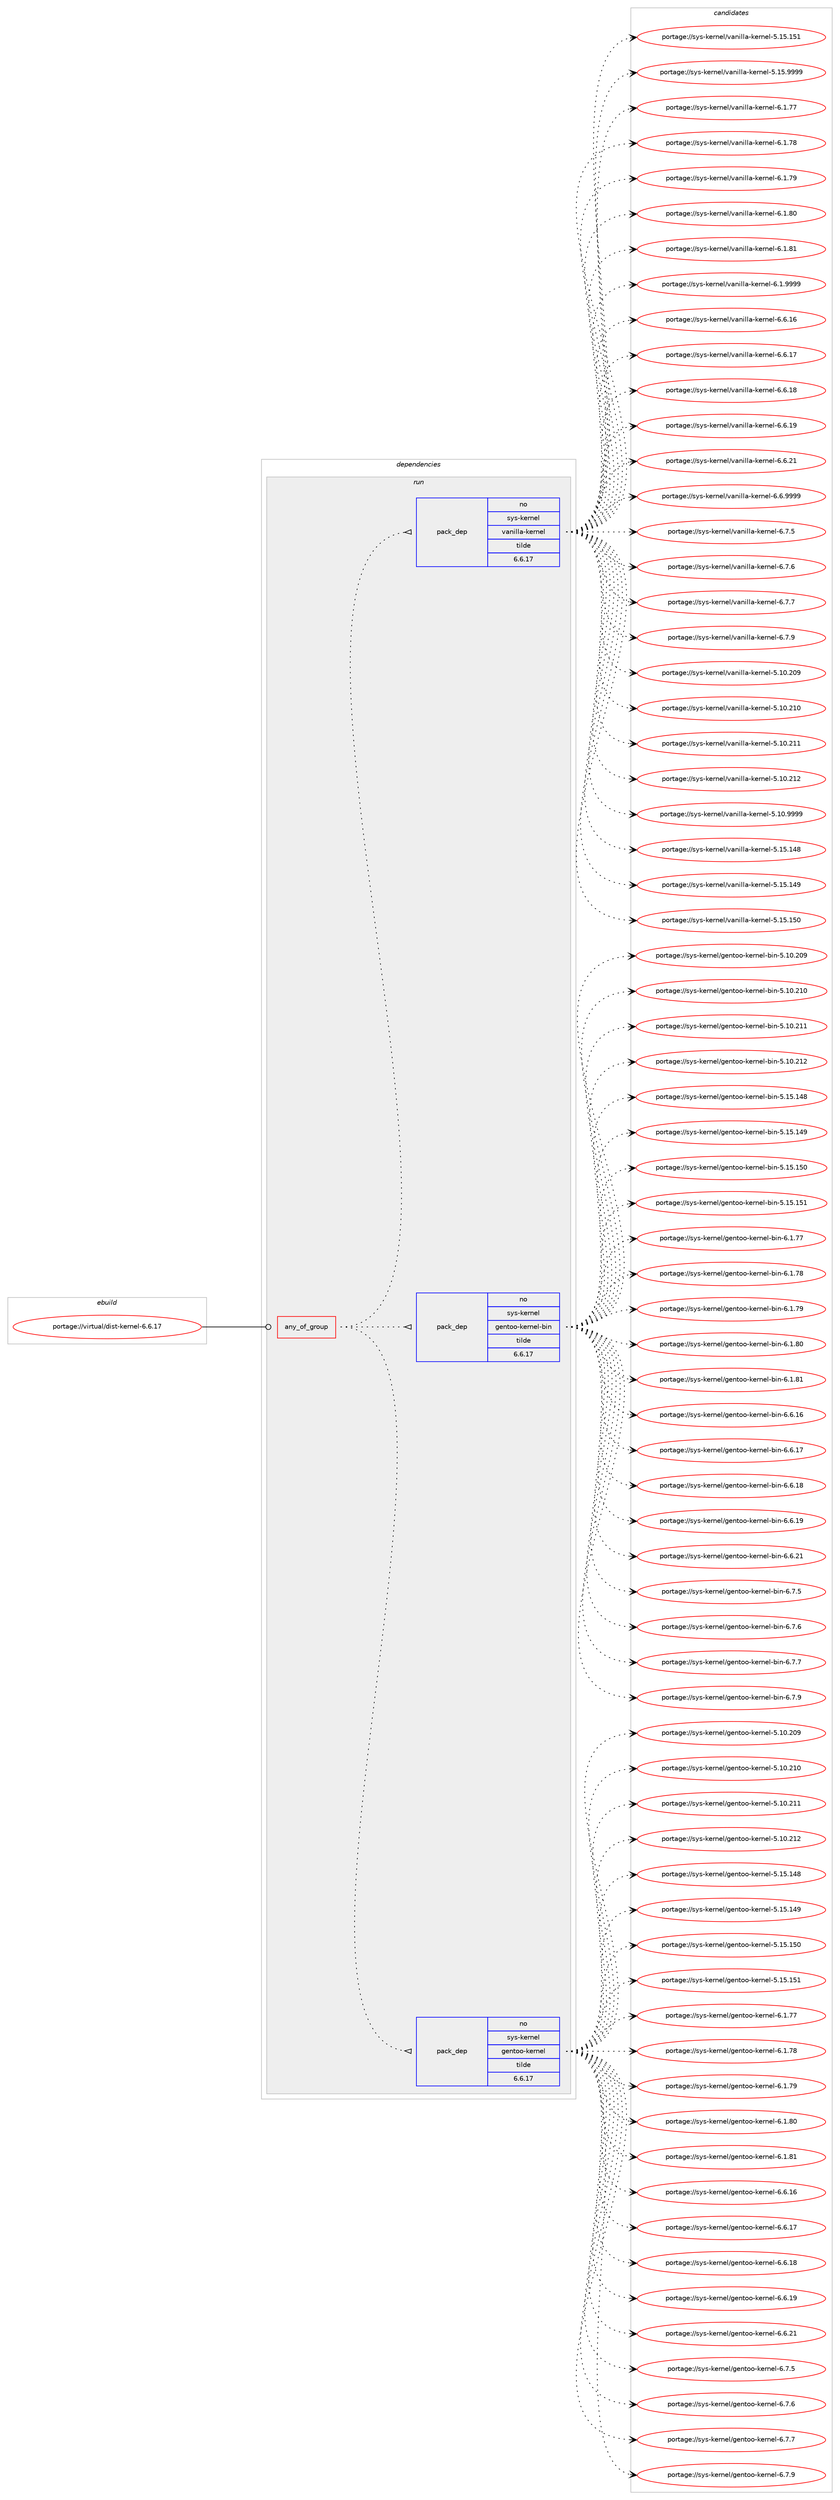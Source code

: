digraph prolog {

# *************
# Graph options
# *************

newrank=true;
concentrate=true;
compound=true;
graph [rankdir=LR,fontname=Helvetica,fontsize=10,ranksep=1.5];#, ranksep=2.5, nodesep=0.2];
edge  [arrowhead=vee];
node  [fontname=Helvetica,fontsize=10];

# **********
# The ebuild
# **********

subgraph cluster_leftcol {
color=gray;
rank=same;
label=<<i>ebuild</i>>;
id [label="portage://virtual/dist-kernel-6.6.17", color=red, width=4, href="../virtual/dist-kernel-6.6.17.svg"];
}

# ****************
# The dependencies
# ****************

subgraph cluster_midcol {
color=gray;
label=<<i>dependencies</i>>;
subgraph cluster_compile {
fillcolor="#eeeeee";
style=filled;
label=<<i>compile</i>>;
}
subgraph cluster_compileandrun {
fillcolor="#eeeeee";
style=filled;
label=<<i>compile and run</i>>;
}
subgraph cluster_run {
fillcolor="#eeeeee";
style=filled;
label=<<i>run</i>>;
subgraph any74 {
dependency5924 [label=<<TABLE BORDER="0" CELLBORDER="1" CELLSPACING="0" CELLPADDING="4"><TR><TD CELLPADDING="10">any_of_group</TD></TR></TABLE>>, shape=none, color=red];subgraph pack1952 {
dependency5925 [label=<<TABLE BORDER="0" CELLBORDER="1" CELLSPACING="0" CELLPADDING="4" WIDTH="220"><TR><TD ROWSPAN="6" CELLPADDING="30">pack_dep</TD></TR><TR><TD WIDTH="110">no</TD></TR><TR><TD>sys-kernel</TD></TR><TR><TD>gentoo-kernel</TD></TR><TR><TD>tilde</TD></TR><TR><TD>6.6.17</TD></TR></TABLE>>, shape=none, color=blue];
}
dependency5924:e -> dependency5925:w [weight=20,style="dotted",arrowhead="oinv"];
subgraph pack1953 {
dependency5926 [label=<<TABLE BORDER="0" CELLBORDER="1" CELLSPACING="0" CELLPADDING="4" WIDTH="220"><TR><TD ROWSPAN="6" CELLPADDING="30">pack_dep</TD></TR><TR><TD WIDTH="110">no</TD></TR><TR><TD>sys-kernel</TD></TR><TR><TD>gentoo-kernel-bin</TD></TR><TR><TD>tilde</TD></TR><TR><TD>6.6.17</TD></TR></TABLE>>, shape=none, color=blue];
}
dependency5924:e -> dependency5926:w [weight=20,style="dotted",arrowhead="oinv"];
subgraph pack1954 {
dependency5927 [label=<<TABLE BORDER="0" CELLBORDER="1" CELLSPACING="0" CELLPADDING="4" WIDTH="220"><TR><TD ROWSPAN="6" CELLPADDING="30">pack_dep</TD></TR><TR><TD WIDTH="110">no</TD></TR><TR><TD>sys-kernel</TD></TR><TR><TD>vanilla-kernel</TD></TR><TR><TD>tilde</TD></TR><TR><TD>6.6.17</TD></TR></TABLE>>, shape=none, color=blue];
}
dependency5924:e -> dependency5927:w [weight=20,style="dotted",arrowhead="oinv"];
}
id:e -> dependency5924:w [weight=20,style="solid",arrowhead="odot"];
}
}

# **************
# The candidates
# **************

subgraph cluster_choices {
rank=same;
color=gray;
label=<<i>candidates</i>>;

subgraph choice1952 {
color=black;
nodesep=1;
choice115121115451071011141101011084710310111011611111145107101114110101108455346494846504857 [label="portage://sys-kernel/gentoo-kernel-5.10.209", color=red, width=4,href="../sys-kernel/gentoo-kernel-5.10.209.svg"];
choice115121115451071011141101011084710310111011611111145107101114110101108455346494846504948 [label="portage://sys-kernel/gentoo-kernel-5.10.210", color=red, width=4,href="../sys-kernel/gentoo-kernel-5.10.210.svg"];
choice115121115451071011141101011084710310111011611111145107101114110101108455346494846504949 [label="portage://sys-kernel/gentoo-kernel-5.10.211", color=red, width=4,href="../sys-kernel/gentoo-kernel-5.10.211.svg"];
choice115121115451071011141101011084710310111011611111145107101114110101108455346494846504950 [label="portage://sys-kernel/gentoo-kernel-5.10.212", color=red, width=4,href="../sys-kernel/gentoo-kernel-5.10.212.svg"];
choice115121115451071011141101011084710310111011611111145107101114110101108455346495346495256 [label="portage://sys-kernel/gentoo-kernel-5.15.148", color=red, width=4,href="../sys-kernel/gentoo-kernel-5.15.148.svg"];
choice115121115451071011141101011084710310111011611111145107101114110101108455346495346495257 [label="portage://sys-kernel/gentoo-kernel-5.15.149", color=red, width=4,href="../sys-kernel/gentoo-kernel-5.15.149.svg"];
choice115121115451071011141101011084710310111011611111145107101114110101108455346495346495348 [label="portage://sys-kernel/gentoo-kernel-5.15.150", color=red, width=4,href="../sys-kernel/gentoo-kernel-5.15.150.svg"];
choice115121115451071011141101011084710310111011611111145107101114110101108455346495346495349 [label="portage://sys-kernel/gentoo-kernel-5.15.151", color=red, width=4,href="../sys-kernel/gentoo-kernel-5.15.151.svg"];
choice11512111545107101114110101108471031011101161111114510710111411010110845544649465555 [label="portage://sys-kernel/gentoo-kernel-6.1.77", color=red, width=4,href="../sys-kernel/gentoo-kernel-6.1.77.svg"];
choice11512111545107101114110101108471031011101161111114510710111411010110845544649465556 [label="portage://sys-kernel/gentoo-kernel-6.1.78", color=red, width=4,href="../sys-kernel/gentoo-kernel-6.1.78.svg"];
choice11512111545107101114110101108471031011101161111114510710111411010110845544649465557 [label="portage://sys-kernel/gentoo-kernel-6.1.79", color=red, width=4,href="../sys-kernel/gentoo-kernel-6.1.79.svg"];
choice11512111545107101114110101108471031011101161111114510710111411010110845544649465648 [label="portage://sys-kernel/gentoo-kernel-6.1.80", color=red, width=4,href="../sys-kernel/gentoo-kernel-6.1.80.svg"];
choice11512111545107101114110101108471031011101161111114510710111411010110845544649465649 [label="portage://sys-kernel/gentoo-kernel-6.1.81", color=red, width=4,href="../sys-kernel/gentoo-kernel-6.1.81.svg"];
choice11512111545107101114110101108471031011101161111114510710111411010110845544654464954 [label="portage://sys-kernel/gentoo-kernel-6.6.16", color=red, width=4,href="../sys-kernel/gentoo-kernel-6.6.16.svg"];
choice11512111545107101114110101108471031011101161111114510710111411010110845544654464955 [label="portage://sys-kernel/gentoo-kernel-6.6.17", color=red, width=4,href="../sys-kernel/gentoo-kernel-6.6.17.svg"];
choice11512111545107101114110101108471031011101161111114510710111411010110845544654464956 [label="portage://sys-kernel/gentoo-kernel-6.6.18", color=red, width=4,href="../sys-kernel/gentoo-kernel-6.6.18.svg"];
choice11512111545107101114110101108471031011101161111114510710111411010110845544654464957 [label="portage://sys-kernel/gentoo-kernel-6.6.19", color=red, width=4,href="../sys-kernel/gentoo-kernel-6.6.19.svg"];
choice11512111545107101114110101108471031011101161111114510710111411010110845544654465049 [label="portage://sys-kernel/gentoo-kernel-6.6.21", color=red, width=4,href="../sys-kernel/gentoo-kernel-6.6.21.svg"];
choice115121115451071011141101011084710310111011611111145107101114110101108455446554653 [label="portage://sys-kernel/gentoo-kernel-6.7.5", color=red, width=4,href="../sys-kernel/gentoo-kernel-6.7.5.svg"];
choice115121115451071011141101011084710310111011611111145107101114110101108455446554654 [label="portage://sys-kernel/gentoo-kernel-6.7.6", color=red, width=4,href="../sys-kernel/gentoo-kernel-6.7.6.svg"];
choice115121115451071011141101011084710310111011611111145107101114110101108455446554655 [label="portage://sys-kernel/gentoo-kernel-6.7.7", color=red, width=4,href="../sys-kernel/gentoo-kernel-6.7.7.svg"];
choice115121115451071011141101011084710310111011611111145107101114110101108455446554657 [label="portage://sys-kernel/gentoo-kernel-6.7.9", color=red, width=4,href="../sys-kernel/gentoo-kernel-6.7.9.svg"];
dependency5925:e -> choice115121115451071011141101011084710310111011611111145107101114110101108455346494846504857:w [style=dotted,weight="100"];
dependency5925:e -> choice115121115451071011141101011084710310111011611111145107101114110101108455346494846504948:w [style=dotted,weight="100"];
dependency5925:e -> choice115121115451071011141101011084710310111011611111145107101114110101108455346494846504949:w [style=dotted,weight="100"];
dependency5925:e -> choice115121115451071011141101011084710310111011611111145107101114110101108455346494846504950:w [style=dotted,weight="100"];
dependency5925:e -> choice115121115451071011141101011084710310111011611111145107101114110101108455346495346495256:w [style=dotted,weight="100"];
dependency5925:e -> choice115121115451071011141101011084710310111011611111145107101114110101108455346495346495257:w [style=dotted,weight="100"];
dependency5925:e -> choice115121115451071011141101011084710310111011611111145107101114110101108455346495346495348:w [style=dotted,weight="100"];
dependency5925:e -> choice115121115451071011141101011084710310111011611111145107101114110101108455346495346495349:w [style=dotted,weight="100"];
dependency5925:e -> choice11512111545107101114110101108471031011101161111114510710111411010110845544649465555:w [style=dotted,weight="100"];
dependency5925:e -> choice11512111545107101114110101108471031011101161111114510710111411010110845544649465556:w [style=dotted,weight="100"];
dependency5925:e -> choice11512111545107101114110101108471031011101161111114510710111411010110845544649465557:w [style=dotted,weight="100"];
dependency5925:e -> choice11512111545107101114110101108471031011101161111114510710111411010110845544649465648:w [style=dotted,weight="100"];
dependency5925:e -> choice11512111545107101114110101108471031011101161111114510710111411010110845544649465649:w [style=dotted,weight="100"];
dependency5925:e -> choice11512111545107101114110101108471031011101161111114510710111411010110845544654464954:w [style=dotted,weight="100"];
dependency5925:e -> choice11512111545107101114110101108471031011101161111114510710111411010110845544654464955:w [style=dotted,weight="100"];
dependency5925:e -> choice11512111545107101114110101108471031011101161111114510710111411010110845544654464956:w [style=dotted,weight="100"];
dependency5925:e -> choice11512111545107101114110101108471031011101161111114510710111411010110845544654464957:w [style=dotted,weight="100"];
dependency5925:e -> choice11512111545107101114110101108471031011101161111114510710111411010110845544654465049:w [style=dotted,weight="100"];
dependency5925:e -> choice115121115451071011141101011084710310111011611111145107101114110101108455446554653:w [style=dotted,weight="100"];
dependency5925:e -> choice115121115451071011141101011084710310111011611111145107101114110101108455446554654:w [style=dotted,weight="100"];
dependency5925:e -> choice115121115451071011141101011084710310111011611111145107101114110101108455446554655:w [style=dotted,weight="100"];
dependency5925:e -> choice115121115451071011141101011084710310111011611111145107101114110101108455446554657:w [style=dotted,weight="100"];
}
subgraph choice1953 {
color=black;
nodesep=1;
choice1151211154510710111411010110847103101110116111111451071011141101011084598105110455346494846504857 [label="portage://sys-kernel/gentoo-kernel-bin-5.10.209", color=red, width=4,href="../sys-kernel/gentoo-kernel-bin-5.10.209.svg"];
choice1151211154510710111411010110847103101110116111111451071011141101011084598105110455346494846504948 [label="portage://sys-kernel/gentoo-kernel-bin-5.10.210", color=red, width=4,href="../sys-kernel/gentoo-kernel-bin-5.10.210.svg"];
choice1151211154510710111411010110847103101110116111111451071011141101011084598105110455346494846504949 [label="portage://sys-kernel/gentoo-kernel-bin-5.10.211", color=red, width=4,href="../sys-kernel/gentoo-kernel-bin-5.10.211.svg"];
choice1151211154510710111411010110847103101110116111111451071011141101011084598105110455346494846504950 [label="portage://sys-kernel/gentoo-kernel-bin-5.10.212", color=red, width=4,href="../sys-kernel/gentoo-kernel-bin-5.10.212.svg"];
choice1151211154510710111411010110847103101110116111111451071011141101011084598105110455346495346495256 [label="portage://sys-kernel/gentoo-kernel-bin-5.15.148", color=red, width=4,href="../sys-kernel/gentoo-kernel-bin-5.15.148.svg"];
choice1151211154510710111411010110847103101110116111111451071011141101011084598105110455346495346495257 [label="portage://sys-kernel/gentoo-kernel-bin-5.15.149", color=red, width=4,href="../sys-kernel/gentoo-kernel-bin-5.15.149.svg"];
choice1151211154510710111411010110847103101110116111111451071011141101011084598105110455346495346495348 [label="portage://sys-kernel/gentoo-kernel-bin-5.15.150", color=red, width=4,href="../sys-kernel/gentoo-kernel-bin-5.15.150.svg"];
choice1151211154510710111411010110847103101110116111111451071011141101011084598105110455346495346495349 [label="portage://sys-kernel/gentoo-kernel-bin-5.15.151", color=red, width=4,href="../sys-kernel/gentoo-kernel-bin-5.15.151.svg"];
choice115121115451071011141101011084710310111011611111145107101114110101108459810511045544649465555 [label="portage://sys-kernel/gentoo-kernel-bin-6.1.77", color=red, width=4,href="../sys-kernel/gentoo-kernel-bin-6.1.77.svg"];
choice115121115451071011141101011084710310111011611111145107101114110101108459810511045544649465556 [label="portage://sys-kernel/gentoo-kernel-bin-6.1.78", color=red, width=4,href="../sys-kernel/gentoo-kernel-bin-6.1.78.svg"];
choice115121115451071011141101011084710310111011611111145107101114110101108459810511045544649465557 [label="portage://sys-kernel/gentoo-kernel-bin-6.1.79", color=red, width=4,href="../sys-kernel/gentoo-kernel-bin-6.1.79.svg"];
choice115121115451071011141101011084710310111011611111145107101114110101108459810511045544649465648 [label="portage://sys-kernel/gentoo-kernel-bin-6.1.80", color=red, width=4,href="../sys-kernel/gentoo-kernel-bin-6.1.80.svg"];
choice115121115451071011141101011084710310111011611111145107101114110101108459810511045544649465649 [label="portage://sys-kernel/gentoo-kernel-bin-6.1.81", color=red, width=4,href="../sys-kernel/gentoo-kernel-bin-6.1.81.svg"];
choice115121115451071011141101011084710310111011611111145107101114110101108459810511045544654464954 [label="portage://sys-kernel/gentoo-kernel-bin-6.6.16", color=red, width=4,href="../sys-kernel/gentoo-kernel-bin-6.6.16.svg"];
choice115121115451071011141101011084710310111011611111145107101114110101108459810511045544654464955 [label="portage://sys-kernel/gentoo-kernel-bin-6.6.17", color=red, width=4,href="../sys-kernel/gentoo-kernel-bin-6.6.17.svg"];
choice115121115451071011141101011084710310111011611111145107101114110101108459810511045544654464956 [label="portage://sys-kernel/gentoo-kernel-bin-6.6.18", color=red, width=4,href="../sys-kernel/gentoo-kernel-bin-6.6.18.svg"];
choice115121115451071011141101011084710310111011611111145107101114110101108459810511045544654464957 [label="portage://sys-kernel/gentoo-kernel-bin-6.6.19", color=red, width=4,href="../sys-kernel/gentoo-kernel-bin-6.6.19.svg"];
choice115121115451071011141101011084710310111011611111145107101114110101108459810511045544654465049 [label="portage://sys-kernel/gentoo-kernel-bin-6.6.21", color=red, width=4,href="../sys-kernel/gentoo-kernel-bin-6.6.21.svg"];
choice1151211154510710111411010110847103101110116111111451071011141101011084598105110455446554653 [label="portage://sys-kernel/gentoo-kernel-bin-6.7.5", color=red, width=4,href="../sys-kernel/gentoo-kernel-bin-6.7.5.svg"];
choice1151211154510710111411010110847103101110116111111451071011141101011084598105110455446554654 [label="portage://sys-kernel/gentoo-kernel-bin-6.7.6", color=red, width=4,href="../sys-kernel/gentoo-kernel-bin-6.7.6.svg"];
choice1151211154510710111411010110847103101110116111111451071011141101011084598105110455446554655 [label="portage://sys-kernel/gentoo-kernel-bin-6.7.7", color=red, width=4,href="../sys-kernel/gentoo-kernel-bin-6.7.7.svg"];
choice1151211154510710111411010110847103101110116111111451071011141101011084598105110455446554657 [label="portage://sys-kernel/gentoo-kernel-bin-6.7.9", color=red, width=4,href="../sys-kernel/gentoo-kernel-bin-6.7.9.svg"];
dependency5926:e -> choice1151211154510710111411010110847103101110116111111451071011141101011084598105110455346494846504857:w [style=dotted,weight="100"];
dependency5926:e -> choice1151211154510710111411010110847103101110116111111451071011141101011084598105110455346494846504948:w [style=dotted,weight="100"];
dependency5926:e -> choice1151211154510710111411010110847103101110116111111451071011141101011084598105110455346494846504949:w [style=dotted,weight="100"];
dependency5926:e -> choice1151211154510710111411010110847103101110116111111451071011141101011084598105110455346494846504950:w [style=dotted,weight="100"];
dependency5926:e -> choice1151211154510710111411010110847103101110116111111451071011141101011084598105110455346495346495256:w [style=dotted,weight="100"];
dependency5926:e -> choice1151211154510710111411010110847103101110116111111451071011141101011084598105110455346495346495257:w [style=dotted,weight="100"];
dependency5926:e -> choice1151211154510710111411010110847103101110116111111451071011141101011084598105110455346495346495348:w [style=dotted,weight="100"];
dependency5926:e -> choice1151211154510710111411010110847103101110116111111451071011141101011084598105110455346495346495349:w [style=dotted,weight="100"];
dependency5926:e -> choice115121115451071011141101011084710310111011611111145107101114110101108459810511045544649465555:w [style=dotted,weight="100"];
dependency5926:e -> choice115121115451071011141101011084710310111011611111145107101114110101108459810511045544649465556:w [style=dotted,weight="100"];
dependency5926:e -> choice115121115451071011141101011084710310111011611111145107101114110101108459810511045544649465557:w [style=dotted,weight="100"];
dependency5926:e -> choice115121115451071011141101011084710310111011611111145107101114110101108459810511045544649465648:w [style=dotted,weight="100"];
dependency5926:e -> choice115121115451071011141101011084710310111011611111145107101114110101108459810511045544649465649:w [style=dotted,weight="100"];
dependency5926:e -> choice115121115451071011141101011084710310111011611111145107101114110101108459810511045544654464954:w [style=dotted,weight="100"];
dependency5926:e -> choice115121115451071011141101011084710310111011611111145107101114110101108459810511045544654464955:w [style=dotted,weight="100"];
dependency5926:e -> choice115121115451071011141101011084710310111011611111145107101114110101108459810511045544654464956:w [style=dotted,weight="100"];
dependency5926:e -> choice115121115451071011141101011084710310111011611111145107101114110101108459810511045544654464957:w [style=dotted,weight="100"];
dependency5926:e -> choice115121115451071011141101011084710310111011611111145107101114110101108459810511045544654465049:w [style=dotted,weight="100"];
dependency5926:e -> choice1151211154510710111411010110847103101110116111111451071011141101011084598105110455446554653:w [style=dotted,weight="100"];
dependency5926:e -> choice1151211154510710111411010110847103101110116111111451071011141101011084598105110455446554654:w [style=dotted,weight="100"];
dependency5926:e -> choice1151211154510710111411010110847103101110116111111451071011141101011084598105110455446554655:w [style=dotted,weight="100"];
dependency5926:e -> choice1151211154510710111411010110847103101110116111111451071011141101011084598105110455446554657:w [style=dotted,weight="100"];
}
subgraph choice1954 {
color=black;
nodesep=1;
choice1151211154510710111411010110847118971101051081089745107101114110101108455346494846504857 [label="portage://sys-kernel/vanilla-kernel-5.10.209", color=red, width=4,href="../sys-kernel/vanilla-kernel-5.10.209.svg"];
choice1151211154510710111411010110847118971101051081089745107101114110101108455346494846504948 [label="portage://sys-kernel/vanilla-kernel-5.10.210", color=red, width=4,href="../sys-kernel/vanilla-kernel-5.10.210.svg"];
choice1151211154510710111411010110847118971101051081089745107101114110101108455346494846504949 [label="portage://sys-kernel/vanilla-kernel-5.10.211", color=red, width=4,href="../sys-kernel/vanilla-kernel-5.10.211.svg"];
choice1151211154510710111411010110847118971101051081089745107101114110101108455346494846504950 [label="portage://sys-kernel/vanilla-kernel-5.10.212", color=red, width=4,href="../sys-kernel/vanilla-kernel-5.10.212.svg"];
choice115121115451071011141101011084711897110105108108974510710111411010110845534649484657575757 [label="portage://sys-kernel/vanilla-kernel-5.10.9999", color=red, width=4,href="../sys-kernel/vanilla-kernel-5.10.9999.svg"];
choice1151211154510710111411010110847118971101051081089745107101114110101108455346495346495256 [label="portage://sys-kernel/vanilla-kernel-5.15.148", color=red, width=4,href="../sys-kernel/vanilla-kernel-5.15.148.svg"];
choice1151211154510710111411010110847118971101051081089745107101114110101108455346495346495257 [label="portage://sys-kernel/vanilla-kernel-5.15.149", color=red, width=4,href="../sys-kernel/vanilla-kernel-5.15.149.svg"];
choice1151211154510710111411010110847118971101051081089745107101114110101108455346495346495348 [label="portage://sys-kernel/vanilla-kernel-5.15.150", color=red, width=4,href="../sys-kernel/vanilla-kernel-5.15.150.svg"];
choice1151211154510710111411010110847118971101051081089745107101114110101108455346495346495349 [label="portage://sys-kernel/vanilla-kernel-5.15.151", color=red, width=4,href="../sys-kernel/vanilla-kernel-5.15.151.svg"];
choice115121115451071011141101011084711897110105108108974510710111411010110845534649534657575757 [label="portage://sys-kernel/vanilla-kernel-5.15.9999", color=red, width=4,href="../sys-kernel/vanilla-kernel-5.15.9999.svg"];
choice115121115451071011141101011084711897110105108108974510710111411010110845544649465555 [label="portage://sys-kernel/vanilla-kernel-6.1.77", color=red, width=4,href="../sys-kernel/vanilla-kernel-6.1.77.svg"];
choice115121115451071011141101011084711897110105108108974510710111411010110845544649465556 [label="portage://sys-kernel/vanilla-kernel-6.1.78", color=red, width=4,href="../sys-kernel/vanilla-kernel-6.1.78.svg"];
choice115121115451071011141101011084711897110105108108974510710111411010110845544649465557 [label="portage://sys-kernel/vanilla-kernel-6.1.79", color=red, width=4,href="../sys-kernel/vanilla-kernel-6.1.79.svg"];
choice115121115451071011141101011084711897110105108108974510710111411010110845544649465648 [label="portage://sys-kernel/vanilla-kernel-6.1.80", color=red, width=4,href="../sys-kernel/vanilla-kernel-6.1.80.svg"];
choice115121115451071011141101011084711897110105108108974510710111411010110845544649465649 [label="portage://sys-kernel/vanilla-kernel-6.1.81", color=red, width=4,href="../sys-kernel/vanilla-kernel-6.1.81.svg"];
choice1151211154510710111411010110847118971101051081089745107101114110101108455446494657575757 [label="portage://sys-kernel/vanilla-kernel-6.1.9999", color=red, width=4,href="../sys-kernel/vanilla-kernel-6.1.9999.svg"];
choice115121115451071011141101011084711897110105108108974510710111411010110845544654464954 [label="portage://sys-kernel/vanilla-kernel-6.6.16", color=red, width=4,href="../sys-kernel/vanilla-kernel-6.6.16.svg"];
choice115121115451071011141101011084711897110105108108974510710111411010110845544654464955 [label="portage://sys-kernel/vanilla-kernel-6.6.17", color=red, width=4,href="../sys-kernel/vanilla-kernel-6.6.17.svg"];
choice115121115451071011141101011084711897110105108108974510710111411010110845544654464956 [label="portage://sys-kernel/vanilla-kernel-6.6.18", color=red, width=4,href="../sys-kernel/vanilla-kernel-6.6.18.svg"];
choice115121115451071011141101011084711897110105108108974510710111411010110845544654464957 [label="portage://sys-kernel/vanilla-kernel-6.6.19", color=red, width=4,href="../sys-kernel/vanilla-kernel-6.6.19.svg"];
choice115121115451071011141101011084711897110105108108974510710111411010110845544654465049 [label="portage://sys-kernel/vanilla-kernel-6.6.21", color=red, width=4,href="../sys-kernel/vanilla-kernel-6.6.21.svg"];
choice1151211154510710111411010110847118971101051081089745107101114110101108455446544657575757 [label="portage://sys-kernel/vanilla-kernel-6.6.9999", color=red, width=4,href="../sys-kernel/vanilla-kernel-6.6.9999.svg"];
choice1151211154510710111411010110847118971101051081089745107101114110101108455446554653 [label="portage://sys-kernel/vanilla-kernel-6.7.5", color=red, width=4,href="../sys-kernel/vanilla-kernel-6.7.5.svg"];
choice1151211154510710111411010110847118971101051081089745107101114110101108455446554654 [label="portage://sys-kernel/vanilla-kernel-6.7.6", color=red, width=4,href="../sys-kernel/vanilla-kernel-6.7.6.svg"];
choice1151211154510710111411010110847118971101051081089745107101114110101108455446554655 [label="portage://sys-kernel/vanilla-kernel-6.7.7", color=red, width=4,href="../sys-kernel/vanilla-kernel-6.7.7.svg"];
choice1151211154510710111411010110847118971101051081089745107101114110101108455446554657 [label="portage://sys-kernel/vanilla-kernel-6.7.9", color=red, width=4,href="../sys-kernel/vanilla-kernel-6.7.9.svg"];
dependency5927:e -> choice1151211154510710111411010110847118971101051081089745107101114110101108455346494846504857:w [style=dotted,weight="100"];
dependency5927:e -> choice1151211154510710111411010110847118971101051081089745107101114110101108455346494846504948:w [style=dotted,weight="100"];
dependency5927:e -> choice1151211154510710111411010110847118971101051081089745107101114110101108455346494846504949:w [style=dotted,weight="100"];
dependency5927:e -> choice1151211154510710111411010110847118971101051081089745107101114110101108455346494846504950:w [style=dotted,weight="100"];
dependency5927:e -> choice115121115451071011141101011084711897110105108108974510710111411010110845534649484657575757:w [style=dotted,weight="100"];
dependency5927:e -> choice1151211154510710111411010110847118971101051081089745107101114110101108455346495346495256:w [style=dotted,weight="100"];
dependency5927:e -> choice1151211154510710111411010110847118971101051081089745107101114110101108455346495346495257:w [style=dotted,weight="100"];
dependency5927:e -> choice1151211154510710111411010110847118971101051081089745107101114110101108455346495346495348:w [style=dotted,weight="100"];
dependency5927:e -> choice1151211154510710111411010110847118971101051081089745107101114110101108455346495346495349:w [style=dotted,weight="100"];
dependency5927:e -> choice115121115451071011141101011084711897110105108108974510710111411010110845534649534657575757:w [style=dotted,weight="100"];
dependency5927:e -> choice115121115451071011141101011084711897110105108108974510710111411010110845544649465555:w [style=dotted,weight="100"];
dependency5927:e -> choice115121115451071011141101011084711897110105108108974510710111411010110845544649465556:w [style=dotted,weight="100"];
dependency5927:e -> choice115121115451071011141101011084711897110105108108974510710111411010110845544649465557:w [style=dotted,weight="100"];
dependency5927:e -> choice115121115451071011141101011084711897110105108108974510710111411010110845544649465648:w [style=dotted,weight="100"];
dependency5927:e -> choice115121115451071011141101011084711897110105108108974510710111411010110845544649465649:w [style=dotted,weight="100"];
dependency5927:e -> choice1151211154510710111411010110847118971101051081089745107101114110101108455446494657575757:w [style=dotted,weight="100"];
dependency5927:e -> choice115121115451071011141101011084711897110105108108974510710111411010110845544654464954:w [style=dotted,weight="100"];
dependency5927:e -> choice115121115451071011141101011084711897110105108108974510710111411010110845544654464955:w [style=dotted,weight="100"];
dependency5927:e -> choice115121115451071011141101011084711897110105108108974510710111411010110845544654464956:w [style=dotted,weight="100"];
dependency5927:e -> choice115121115451071011141101011084711897110105108108974510710111411010110845544654464957:w [style=dotted,weight="100"];
dependency5927:e -> choice115121115451071011141101011084711897110105108108974510710111411010110845544654465049:w [style=dotted,weight="100"];
dependency5927:e -> choice1151211154510710111411010110847118971101051081089745107101114110101108455446544657575757:w [style=dotted,weight="100"];
dependency5927:e -> choice1151211154510710111411010110847118971101051081089745107101114110101108455446554653:w [style=dotted,weight="100"];
dependency5927:e -> choice1151211154510710111411010110847118971101051081089745107101114110101108455446554654:w [style=dotted,weight="100"];
dependency5927:e -> choice1151211154510710111411010110847118971101051081089745107101114110101108455446554655:w [style=dotted,weight="100"];
dependency5927:e -> choice1151211154510710111411010110847118971101051081089745107101114110101108455446554657:w [style=dotted,weight="100"];
}
}

}
